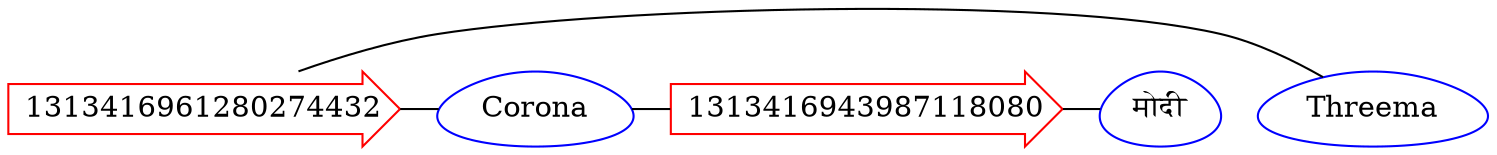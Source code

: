 graph {
	node [color=red shape=rarrow]
	1313416961280274432 [label=1313416961280274432]
	node [color=blue shape=egg]
	Corona [label=Corona]
	1313416961280274432 -- Corona [constraint=false]
	node [color=blue shape=egg]
	Threema [label=Threema]
	1313416961280274432 -- Threema [constraint=false]
	node [color=red shape=rarrow]
	1313416943987118080 [label=1313416943987118080]
	node [color=blue shape=egg]
	"मोदी" [label="मोदी"]
	1313416943987118080 -- "मोदी" [constraint=false]
	node [color=blue shape=egg]
	Corona [label=Corona]
	1313416943987118080 -- Corona [constraint=false]
}
